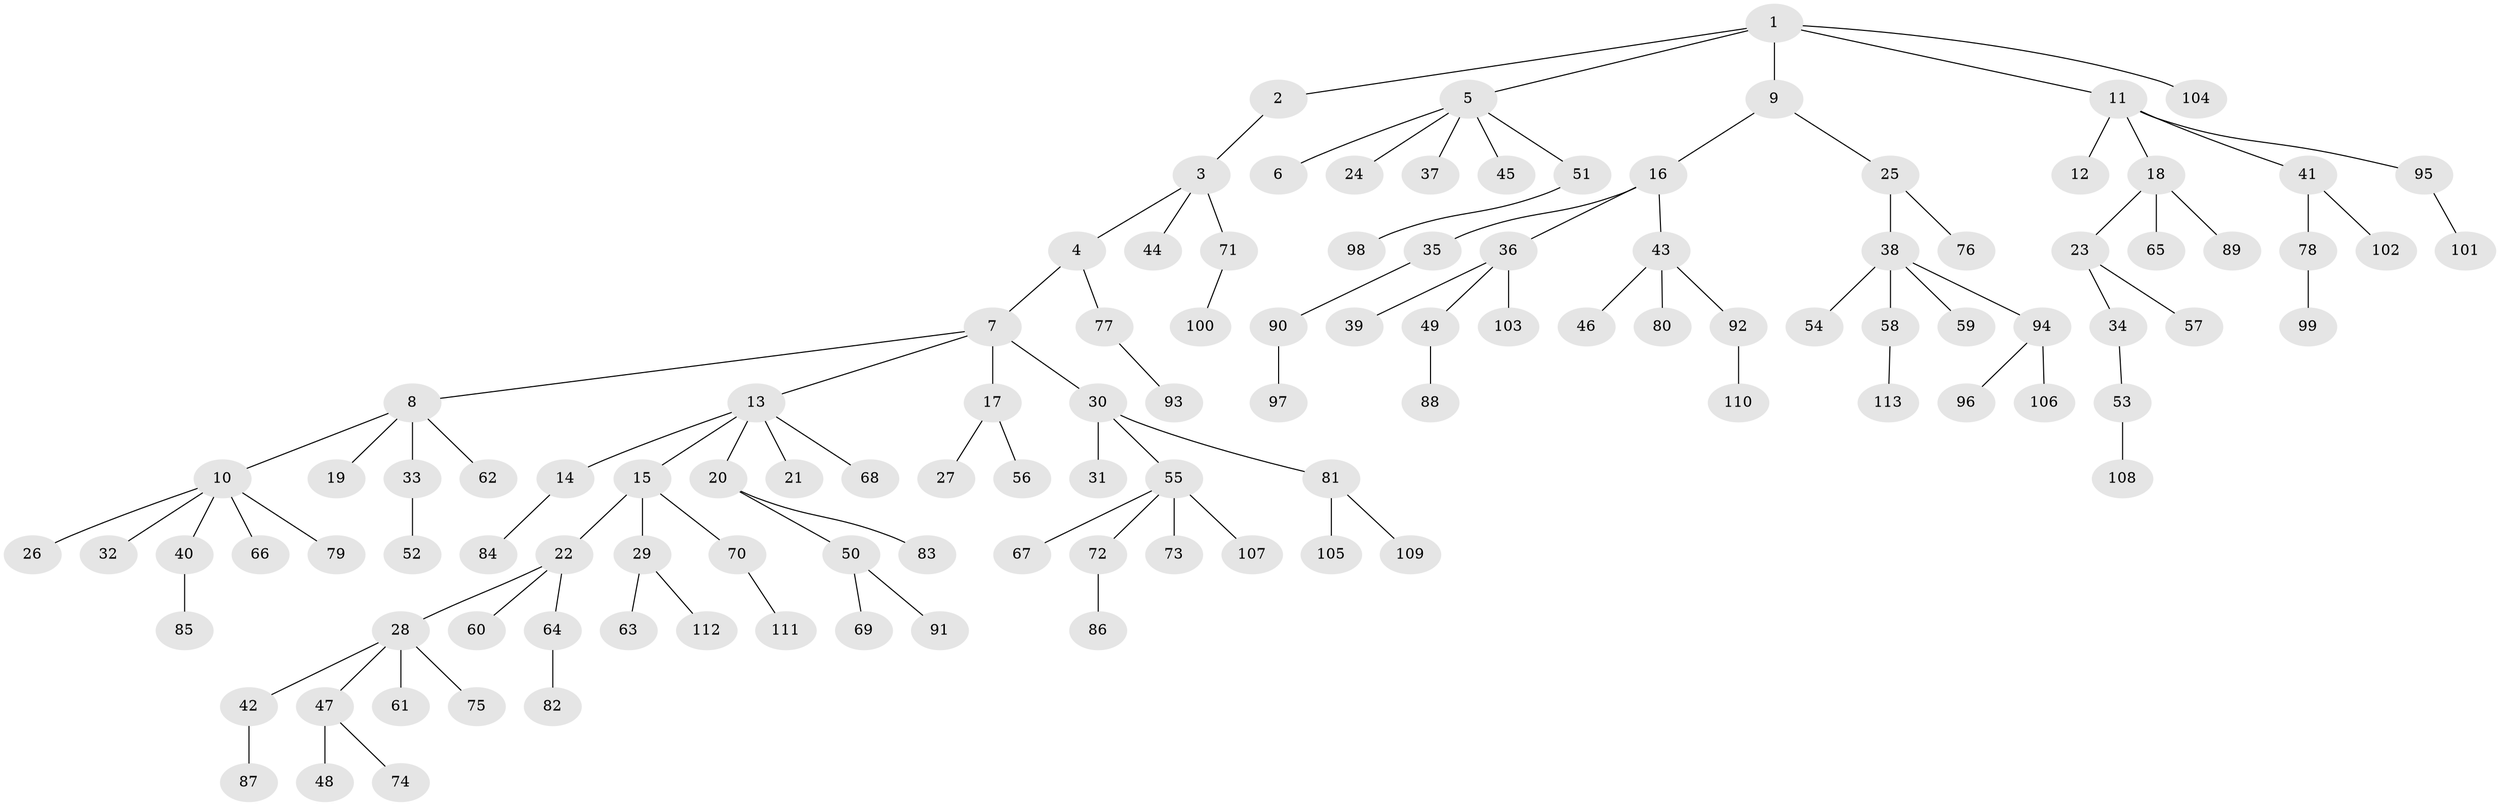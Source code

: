 // coarse degree distribution, {4: 0.0759493670886076, 2: 0.08860759493670886, 3: 0.10126582278481013, 5: 0.06329113924050633, 1: 0.6329113924050633, 7: 0.012658227848101266, 6: 0.02531645569620253}
// Generated by graph-tools (version 1.1) at 2025/24/03/03/25 07:24:06]
// undirected, 113 vertices, 112 edges
graph export_dot {
graph [start="1"]
  node [color=gray90,style=filled];
  1;
  2;
  3;
  4;
  5;
  6;
  7;
  8;
  9;
  10;
  11;
  12;
  13;
  14;
  15;
  16;
  17;
  18;
  19;
  20;
  21;
  22;
  23;
  24;
  25;
  26;
  27;
  28;
  29;
  30;
  31;
  32;
  33;
  34;
  35;
  36;
  37;
  38;
  39;
  40;
  41;
  42;
  43;
  44;
  45;
  46;
  47;
  48;
  49;
  50;
  51;
  52;
  53;
  54;
  55;
  56;
  57;
  58;
  59;
  60;
  61;
  62;
  63;
  64;
  65;
  66;
  67;
  68;
  69;
  70;
  71;
  72;
  73;
  74;
  75;
  76;
  77;
  78;
  79;
  80;
  81;
  82;
  83;
  84;
  85;
  86;
  87;
  88;
  89;
  90;
  91;
  92;
  93;
  94;
  95;
  96;
  97;
  98;
  99;
  100;
  101;
  102;
  103;
  104;
  105;
  106;
  107;
  108;
  109;
  110;
  111;
  112;
  113;
  1 -- 2;
  1 -- 5;
  1 -- 9;
  1 -- 11;
  1 -- 104;
  2 -- 3;
  3 -- 4;
  3 -- 44;
  3 -- 71;
  4 -- 7;
  4 -- 77;
  5 -- 6;
  5 -- 24;
  5 -- 37;
  5 -- 45;
  5 -- 51;
  7 -- 8;
  7 -- 13;
  7 -- 17;
  7 -- 30;
  8 -- 10;
  8 -- 19;
  8 -- 33;
  8 -- 62;
  9 -- 16;
  9 -- 25;
  10 -- 26;
  10 -- 32;
  10 -- 40;
  10 -- 66;
  10 -- 79;
  11 -- 12;
  11 -- 18;
  11 -- 41;
  11 -- 95;
  13 -- 14;
  13 -- 15;
  13 -- 20;
  13 -- 21;
  13 -- 68;
  14 -- 84;
  15 -- 22;
  15 -- 29;
  15 -- 70;
  16 -- 35;
  16 -- 36;
  16 -- 43;
  17 -- 27;
  17 -- 56;
  18 -- 23;
  18 -- 65;
  18 -- 89;
  20 -- 50;
  20 -- 83;
  22 -- 28;
  22 -- 60;
  22 -- 64;
  23 -- 34;
  23 -- 57;
  25 -- 38;
  25 -- 76;
  28 -- 42;
  28 -- 47;
  28 -- 61;
  28 -- 75;
  29 -- 63;
  29 -- 112;
  30 -- 31;
  30 -- 55;
  30 -- 81;
  33 -- 52;
  34 -- 53;
  35 -- 90;
  36 -- 39;
  36 -- 49;
  36 -- 103;
  38 -- 54;
  38 -- 58;
  38 -- 59;
  38 -- 94;
  40 -- 85;
  41 -- 78;
  41 -- 102;
  42 -- 87;
  43 -- 46;
  43 -- 80;
  43 -- 92;
  47 -- 48;
  47 -- 74;
  49 -- 88;
  50 -- 69;
  50 -- 91;
  51 -- 98;
  53 -- 108;
  55 -- 67;
  55 -- 72;
  55 -- 73;
  55 -- 107;
  58 -- 113;
  64 -- 82;
  70 -- 111;
  71 -- 100;
  72 -- 86;
  77 -- 93;
  78 -- 99;
  81 -- 105;
  81 -- 109;
  90 -- 97;
  92 -- 110;
  94 -- 96;
  94 -- 106;
  95 -- 101;
}

